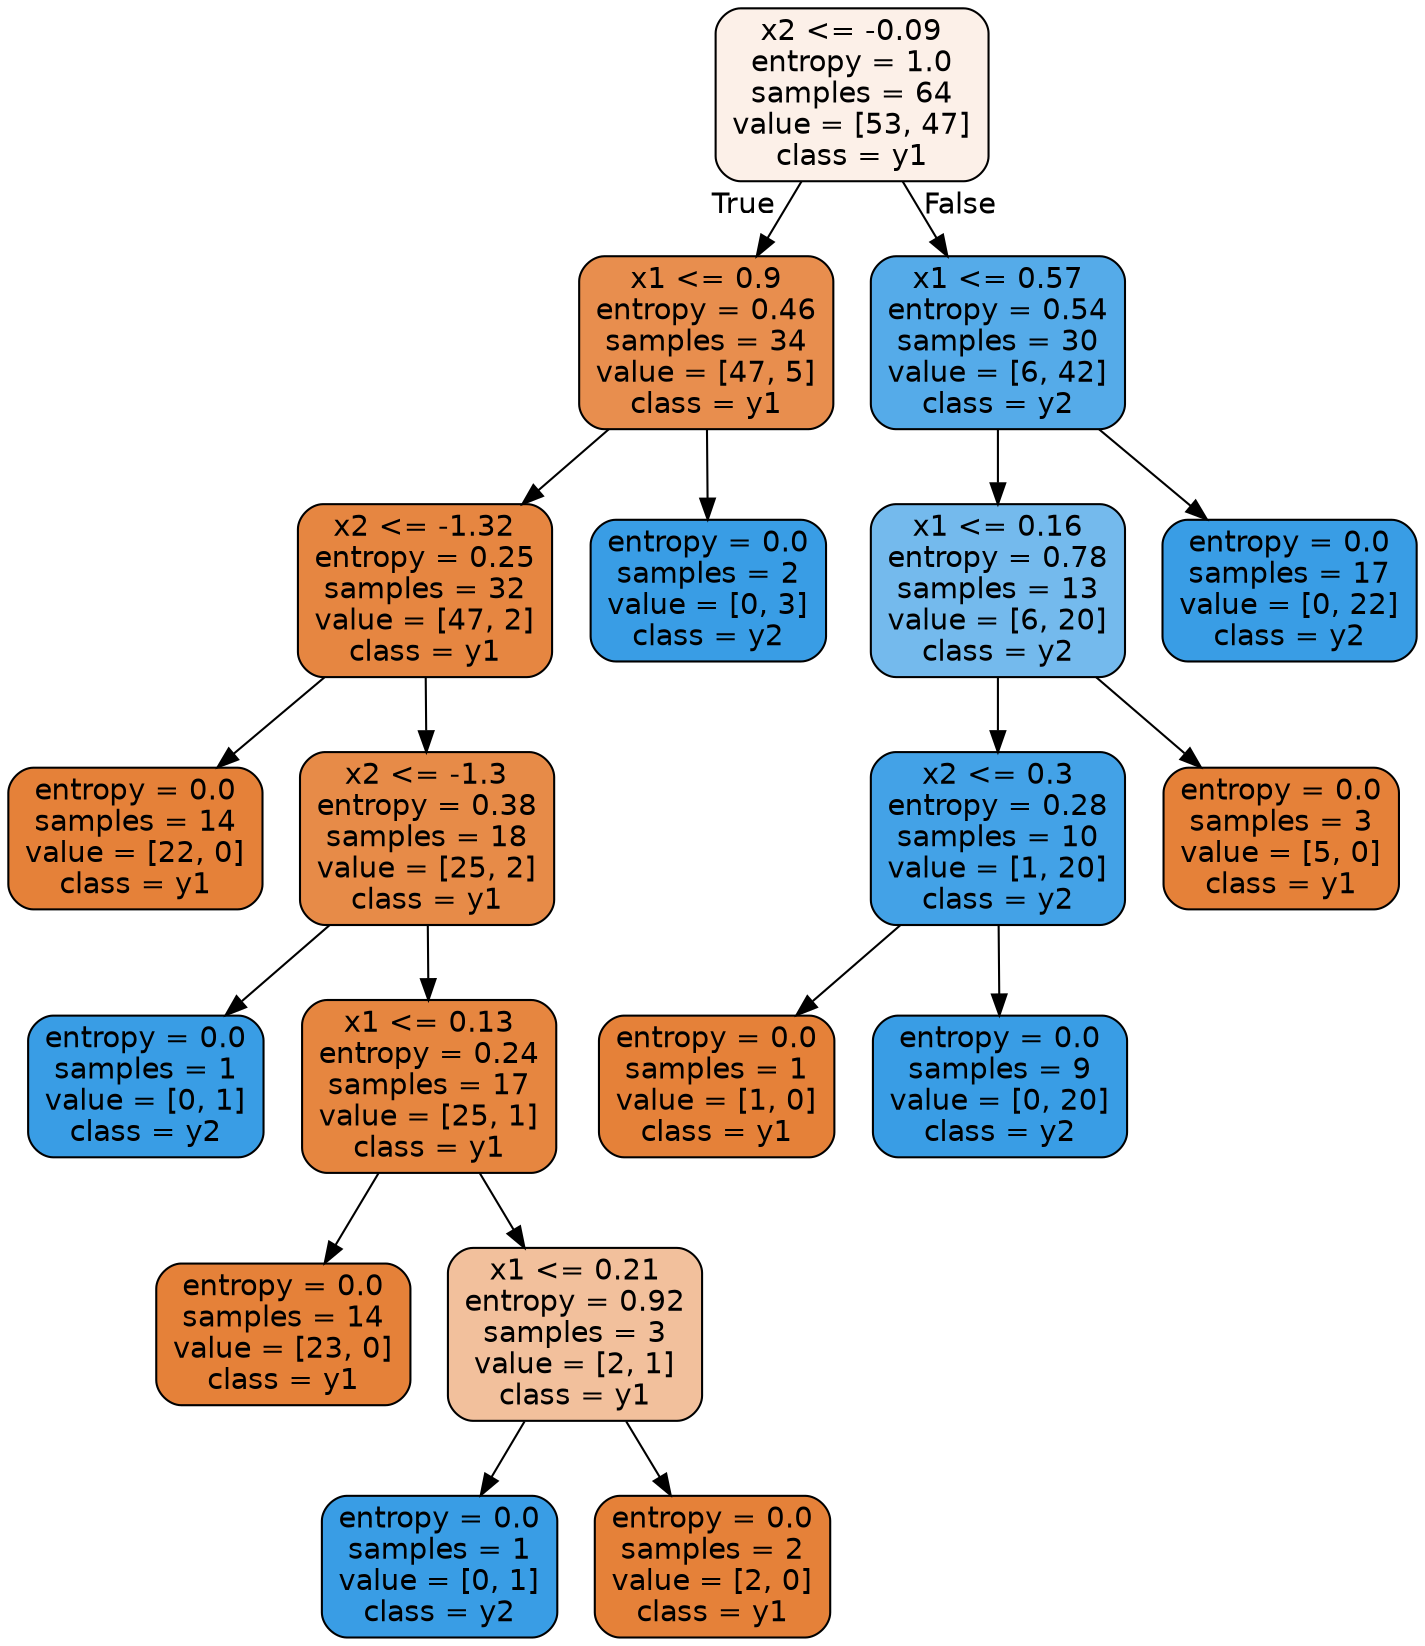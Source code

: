 digraph Tree {
node [shape=box, style="filled, rounded", color="black", fontname=helvetica] ;
edge [fontname=helvetica] ;
0 [label="x2 <= -0.09\nentropy = 1.0\nsamples = 64\nvalue = [53, 47]\nclass = y1", fillcolor="#e581391d"] ;
1 [label="x1 <= 0.9\nentropy = 0.46\nsamples = 34\nvalue = [47, 5]\nclass = y1", fillcolor="#e58139e4"] ;
0 -> 1 [labeldistance=2.5, labelangle=45, headlabel="True"] ;
2 [label="x2 <= -1.32\nentropy = 0.25\nsamples = 32\nvalue = [47, 2]\nclass = y1", fillcolor="#e58139f4"] ;
1 -> 2 ;
3 [label="entropy = 0.0\nsamples = 14\nvalue = [22, 0]\nclass = y1", fillcolor="#e58139ff"] ;
2 -> 3 ;
4 [label="x2 <= -1.3\nentropy = 0.38\nsamples = 18\nvalue = [25, 2]\nclass = y1", fillcolor="#e58139eb"] ;
2 -> 4 ;
5 [label="entropy = 0.0\nsamples = 1\nvalue = [0, 1]\nclass = y2", fillcolor="#399de5ff"] ;
4 -> 5 ;
6 [label="x1 <= 0.13\nentropy = 0.24\nsamples = 17\nvalue = [25, 1]\nclass = y1", fillcolor="#e58139f5"] ;
4 -> 6 ;
7 [label="entropy = 0.0\nsamples = 14\nvalue = [23, 0]\nclass = y1", fillcolor="#e58139ff"] ;
6 -> 7 ;
8 [label="x1 <= 0.21\nentropy = 0.92\nsamples = 3\nvalue = [2, 1]\nclass = y1", fillcolor="#e581397f"] ;
6 -> 8 ;
9 [label="entropy = 0.0\nsamples = 1\nvalue = [0, 1]\nclass = y2", fillcolor="#399de5ff"] ;
8 -> 9 ;
10 [label="entropy = 0.0\nsamples = 2\nvalue = [2, 0]\nclass = y1", fillcolor="#e58139ff"] ;
8 -> 10 ;
11 [label="entropy = 0.0\nsamples = 2\nvalue = [0, 3]\nclass = y2", fillcolor="#399de5ff"] ;
1 -> 11 ;
12 [label="x1 <= 0.57\nentropy = 0.54\nsamples = 30\nvalue = [6, 42]\nclass = y2", fillcolor="#399de5db"] ;
0 -> 12 [labeldistance=2.5, labelangle=-45, headlabel="False"] ;
13 [label="x1 <= 0.16\nentropy = 0.78\nsamples = 13\nvalue = [6, 20]\nclass = y2", fillcolor="#399de5b3"] ;
12 -> 13 ;
14 [label="x2 <= 0.3\nentropy = 0.28\nsamples = 10\nvalue = [1, 20]\nclass = y2", fillcolor="#399de5f2"] ;
13 -> 14 ;
15 [label="entropy = 0.0\nsamples = 1\nvalue = [1, 0]\nclass = y1", fillcolor="#e58139ff"] ;
14 -> 15 ;
16 [label="entropy = 0.0\nsamples = 9\nvalue = [0, 20]\nclass = y2", fillcolor="#399de5ff"] ;
14 -> 16 ;
17 [label="entropy = 0.0\nsamples = 3\nvalue = [5, 0]\nclass = y1", fillcolor="#e58139ff"] ;
13 -> 17 ;
18 [label="entropy = 0.0\nsamples = 17\nvalue = [0, 22]\nclass = y2", fillcolor="#399de5ff"] ;
12 -> 18 ;
}